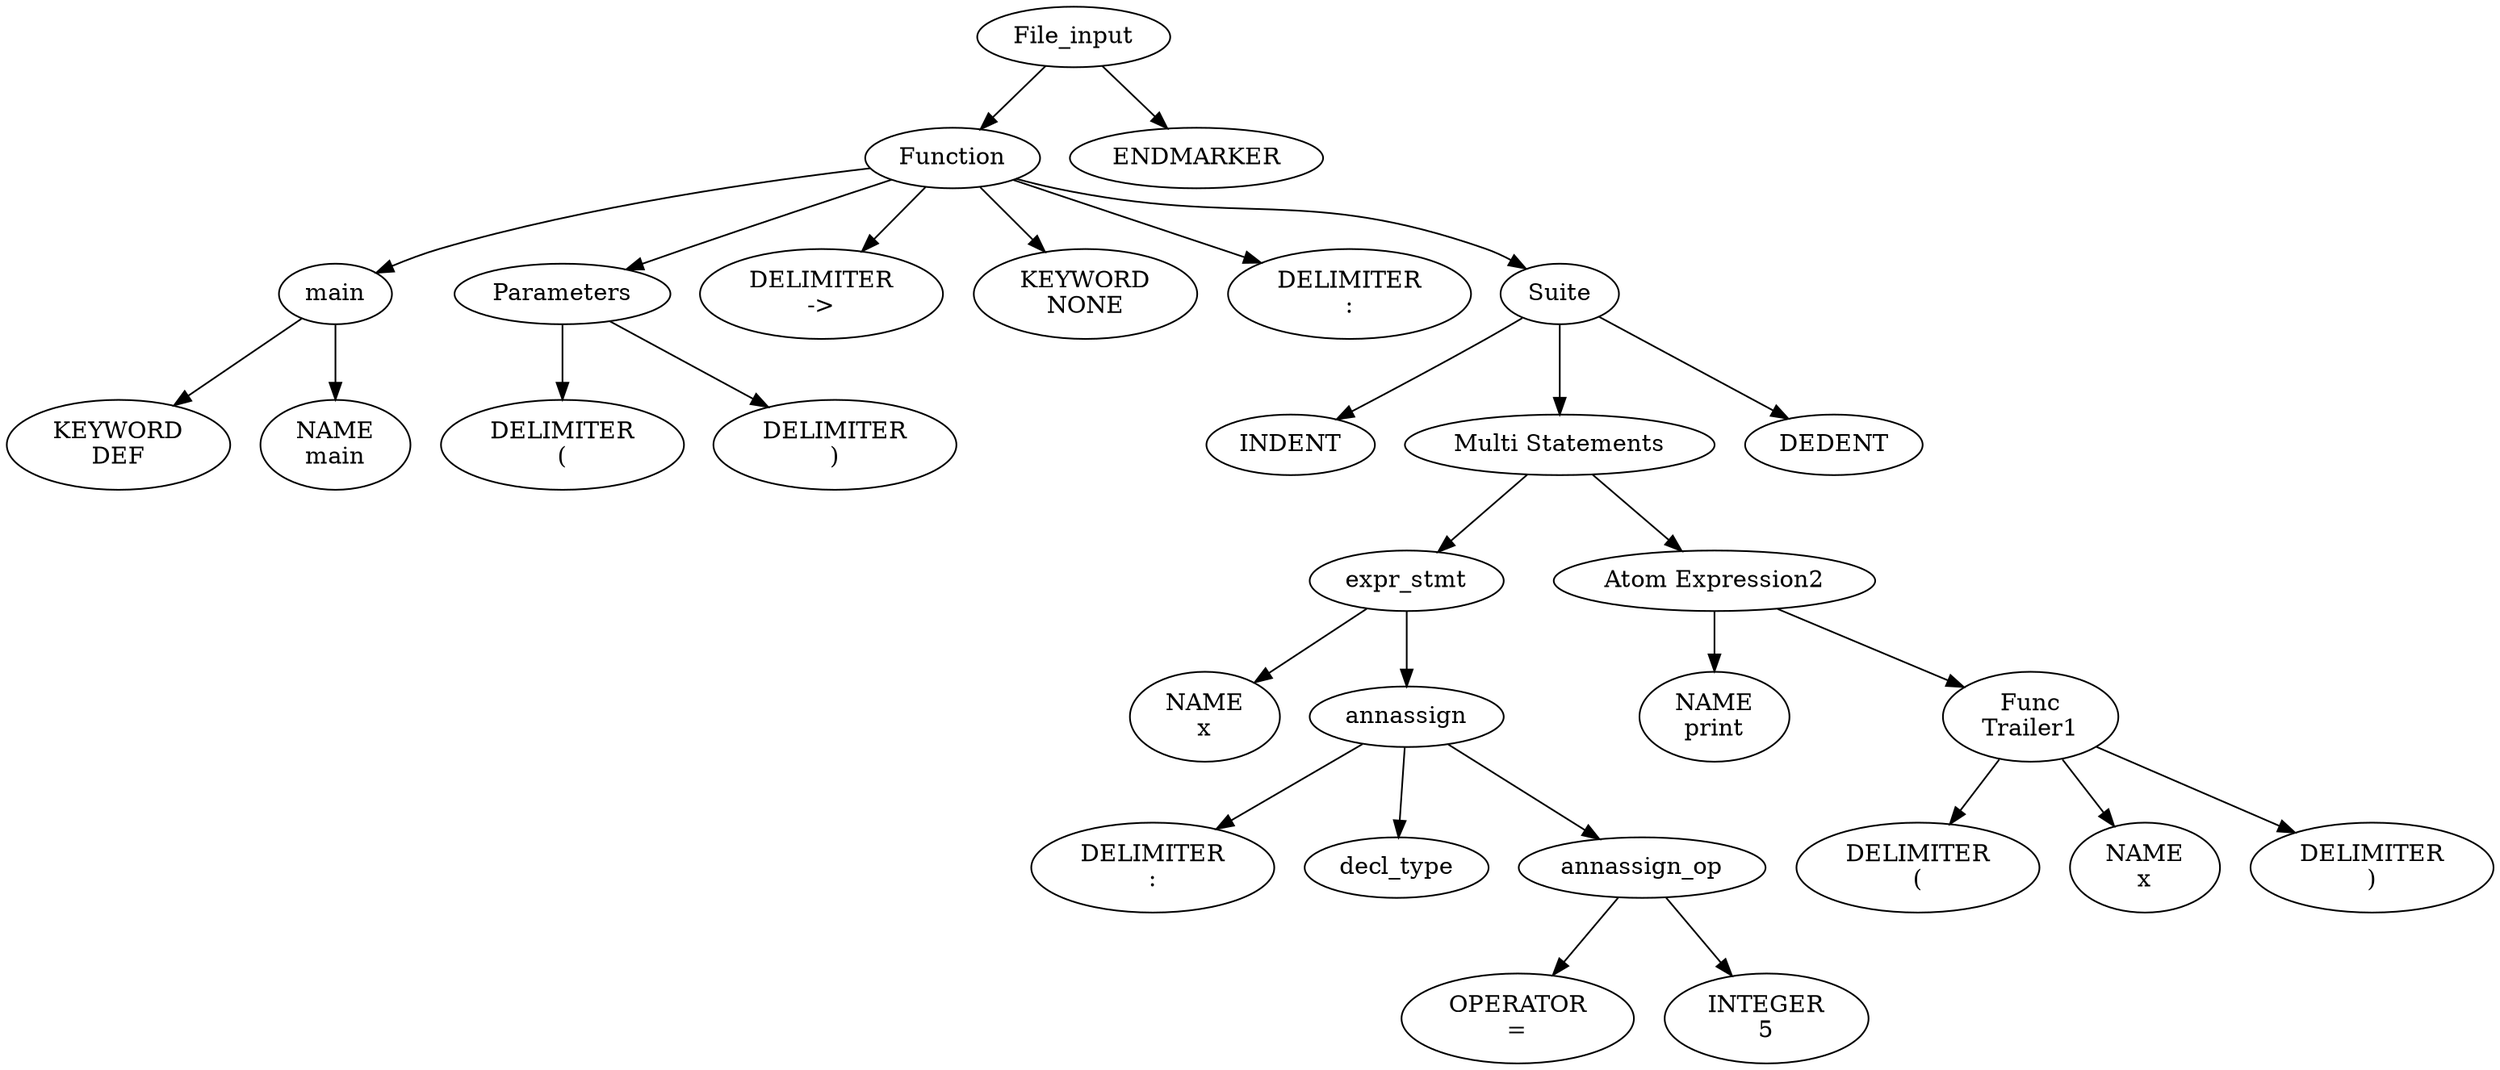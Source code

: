 digraph parse_tree {
"0x56507d002eb0" [label="File_input"];
"0x56507d002eb0" -> "0x56507d01cc50";
"0x56507d01cc50" [label="Function"];
"0x56507d01cc50" -> "0x56507d018690";
"0x56507d018690" [label="main"];
"0x56507d018690" -> "0x56507d018370";
"0x56507d018370" [label="KEYWORD
DEF"];
"0x56507d018690" -> "0x56507d018500";
"0x56507d018500" [label="NAME
main"];
"0x56507d01cc50" -> "0x56507d018e60";
"0x56507d018e60" [label="Parameters"];
"0x56507d018e60" -> "0x56507d018b40";
"0x56507d018b40" [label="DELIMITER
("];
"0x56507d018e60" -> "0x56507d018cd0";
"0x56507d018cd0" [label="DELIMITER
)"];
"0x56507d01cc50" -> "0x56507d019010";
"0x56507d019010" [label="DELIMITER
->"];
"0x56507d01cc50" -> "0x56507d0192e0";
"0x56507d0192e0" [label="KEYWORD
NONE"];
"0x56507d01cc50" -> "0x56507d019470";
"0x56507d019470" [label="DELIMITER
:"];
"0x56507d01cc50" -> "0x56507d01ca70";
"0x56507d01ca70" [label="Suite"];
"0x56507d01ca70" -> "0x56507d019840";
"0x56507d019840" [label="INDENT"];
"0x56507d01ca70" -> "0x56507d01c700";
"0x56507d01c700" [label="Multi Statements"];
"0x56507d01c700" -> "0x56507d01aba0";
"0x56507d01aba0" [label="expr_stmt"];
"0x56507d01aba0" -> "0x56507d0199d0";
"0x56507d0199d0" [label="NAME
x"];
"0x56507d01aba0" -> "0x56507d01a9c0";
"0x56507d01a9c0" [label="annassign"];
"0x56507d01a9c0" -> "0x56507d019c80";
"0x56507d019c80" [label="DELIMITER
:"];
"0x56507d01a9c0" -> "0x56507d01a130";
"0x56507d01a130" [label="decl_type"];
"0x56507d01a9c0" -> "0x56507d01a810";
"0x56507d01a810" [label="annassign_op"];
"0x56507d01a810" -> "0x56507d019fa0";
"0x56507d019fa0" [label="OPERATOR
="];
"0x56507d01a810" -> "0x56507d01a2c0";
"0x56507d01a2c0" [label="INTEGER
5"];
"0x56507d01c700" -> "0x56507d01c550";
"0x56507d01c550" [label="Atom Expression2"];
"0x56507d01c550" -> "0x56507d01b040";
"0x56507d01b040" [label="NAME
print"];
"0x56507d01c550" -> "0x56507d01bbd0";
"0x56507d01bbd0" [label="Func
Trailer1"];
"0x56507d01bbd0" -> "0x56507d01b620";
"0x56507d01b620" [label="DELIMITER
("];
"0x56507d01bbd0" -> "0x56507d01b7b0";
"0x56507d01b7b0" [label="NAME
x"];
"0x56507d01bbd0" -> "0x56507d01b940";
"0x56507d01b940" [label="DELIMITER
)"];
"0x56507d01ca70" -> "0x56507d01c8e0";
"0x56507d01c8e0" [label="DEDENT"];
"0x56507d002eb0" -> "0x56507d01ce60";
"0x56507d01ce60" [label="ENDMARKER"];
}

